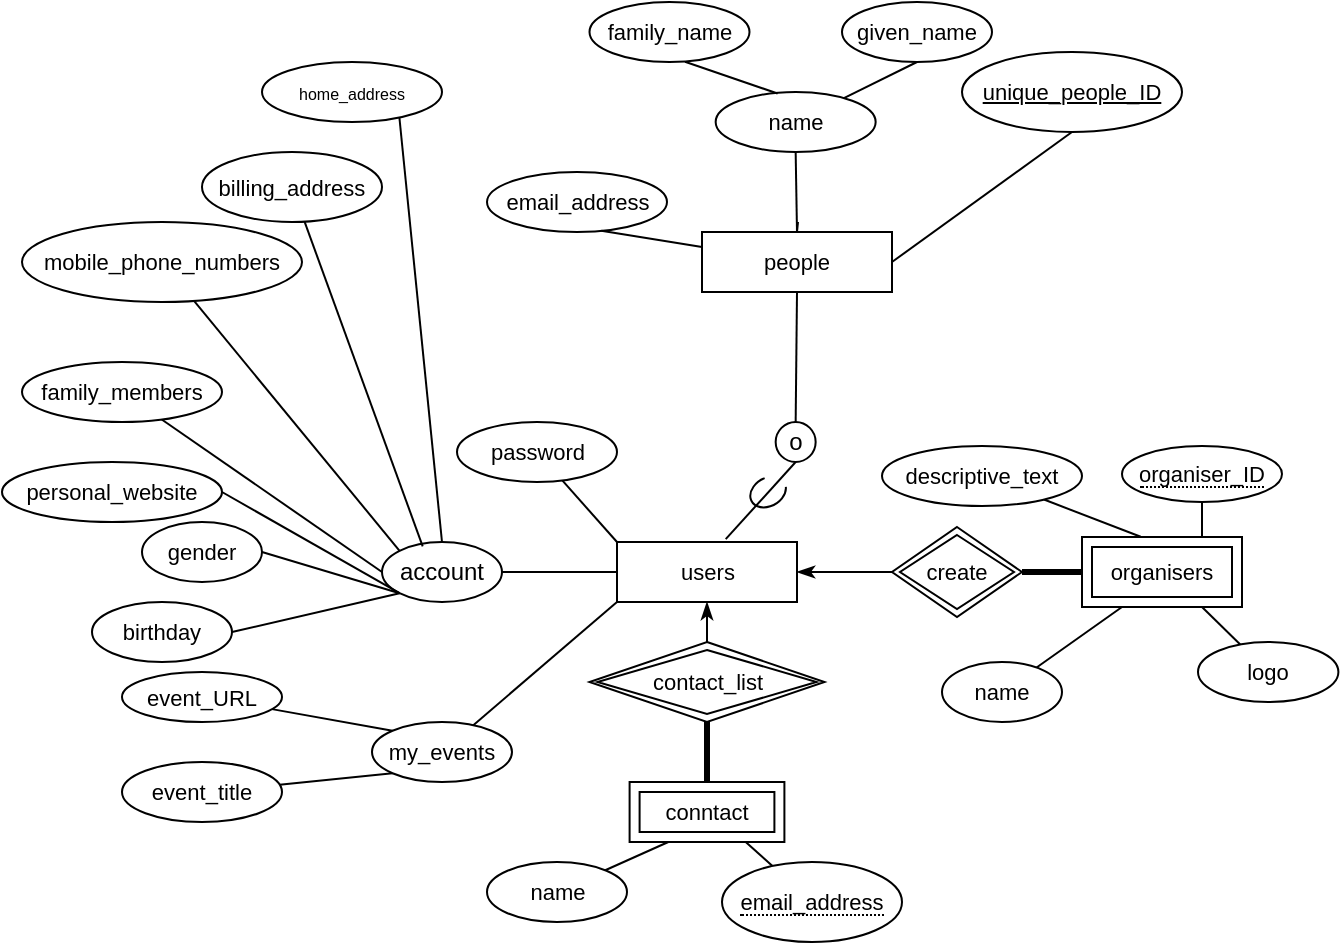 <mxfile version="15.4.1" type="github">
  <diagram id="6H4R47eBY3q_TcvJeOBk" name="Page-1">
    <mxGraphModel dx="1865" dy="547" grid="1" gridSize="10" guides="1" tooltips="1" connect="1" arrows="1" fold="1" page="1" pageScale="1" pageWidth="827" pageHeight="1169" math="0" shadow="0">
      <root>
        <mxCell id="0" />
        <mxCell id="1" parent="0" />
        <mxCell id="lGjKi2mFenc1zMOufSLO-3" value="o" style="ellipse;whiteSpace=wrap;html=1;aspect=fixed;" vertex="1" parent="1">
          <mxGeometry x="166.83" y="240" width="20" height="20" as="geometry" />
        </mxCell>
        <mxCell id="lGjKi2mFenc1zMOufSLO-13" value="account" style="ellipse;whiteSpace=wrap;html=1;" vertex="1" parent="1">
          <mxGeometry x="-30" y="300" width="60" height="30" as="geometry" />
        </mxCell>
        <mxCell id="lGjKi2mFenc1zMOufSLO-14" value="" style="endArrow=none;html=1;rounded=0;exitX=0;exitY=0;exitDx=0;exitDy=0;" edge="1" parent="1" source="lGjKi2mFenc1zMOufSLO-13" target="lGjKi2mFenc1zMOufSLO-22">
          <mxGeometry width="50" height="50" relative="1" as="geometry">
            <mxPoint x="20" y="230" as="sourcePoint" />
            <mxPoint x="70" y="180" as="targetPoint" />
          </mxGeometry>
        </mxCell>
        <mxCell id="lGjKi2mFenc1zMOufSLO-15" value="" style="endArrow=none;html=1;rounded=0;exitX=0;exitY=0.5;exitDx=0;exitDy=0;" edge="1" parent="1" source="lGjKi2mFenc1zMOufSLO-13" target="lGjKi2mFenc1zMOufSLO-23">
          <mxGeometry width="50" height="50" relative="1" as="geometry">
            <mxPoint x="330" y="200" as="sourcePoint" />
            <mxPoint x="-210" y="310" as="targetPoint" />
          </mxGeometry>
        </mxCell>
        <mxCell id="lGjKi2mFenc1zMOufSLO-16" value="" style="endArrow=none;html=1;rounded=0;entryX=0;entryY=1;entryDx=0;entryDy=0;exitX=1;exitY=0.5;exitDx=0;exitDy=0;" edge="1" parent="1" source="lGjKi2mFenc1zMOufSLO-24" target="lGjKi2mFenc1zMOufSLO-13">
          <mxGeometry width="50" height="50" relative="1" as="geometry">
            <mxPoint x="-120" y="390" as="sourcePoint" />
            <mxPoint x="-70" y="340" as="targetPoint" />
          </mxGeometry>
        </mxCell>
        <mxCell id="lGjKi2mFenc1zMOufSLO-17" value="" style="endArrow=none;html=1;rounded=0;exitX=0.339;exitY=0.072;exitDx=0;exitDy=0;exitPerimeter=0;" edge="1" parent="1" source="lGjKi2mFenc1zMOufSLO-13" target="lGjKi2mFenc1zMOufSLO-21">
          <mxGeometry width="50" height="50" relative="1" as="geometry">
            <mxPoint x="20" y="220" as="sourcePoint" />
            <mxPoint x="70" y="170" as="targetPoint" />
          </mxGeometry>
        </mxCell>
        <mxCell id="lGjKi2mFenc1zMOufSLO-18" value="" style="endArrow=none;html=1;rounded=0;entryX=0;entryY=1;entryDx=0;entryDy=0;exitX=1;exitY=0.5;exitDx=0;exitDy=0;" edge="1" parent="1" source="lGjKi2mFenc1zMOufSLO-25" target="lGjKi2mFenc1zMOufSLO-13">
          <mxGeometry width="50" height="50" relative="1" as="geometry">
            <mxPoint x="-100" y="370" as="sourcePoint" />
            <mxPoint x="-80" y="370" as="targetPoint" />
          </mxGeometry>
        </mxCell>
        <mxCell id="lGjKi2mFenc1zMOufSLO-20" value="&lt;font style=&quot;font-size: 8px&quot;&gt;home_address&lt;/font&gt;" style="ellipse;whiteSpace=wrap;html=1;" vertex="1" parent="1">
          <mxGeometry x="-90" y="60" width="90" height="30" as="geometry" />
        </mxCell>
        <mxCell id="lGjKi2mFenc1zMOufSLO-21" value="&lt;font style=&quot;font-size: 11px&quot;&gt;billing_address&lt;/font&gt;" style="ellipse;whiteSpace=wrap;html=1;fontSize=8;" vertex="1" parent="1">
          <mxGeometry x="-120" y="105" width="90" height="35" as="geometry" />
        </mxCell>
        <mxCell id="lGjKi2mFenc1zMOufSLO-22" value="mobile_phone_numbers" style="ellipse;whiteSpace=wrap;html=1;fontSize=11;" vertex="1" parent="1">
          <mxGeometry x="-210" y="140" width="140" height="40" as="geometry" />
        </mxCell>
        <mxCell id="lGjKi2mFenc1zMOufSLO-23" value="family_members" style="ellipse;whiteSpace=wrap;html=1;fontSize=11;" vertex="1" parent="1">
          <mxGeometry x="-210" y="210" width="100" height="30" as="geometry" />
        </mxCell>
        <mxCell id="lGjKi2mFenc1zMOufSLO-24" value="personal_website" style="ellipse;whiteSpace=wrap;html=1;fontSize=11;" vertex="1" parent="1">
          <mxGeometry x="-220" y="260" width="110" height="30" as="geometry" />
        </mxCell>
        <mxCell id="lGjKi2mFenc1zMOufSLO-25" value="gender" style="ellipse;whiteSpace=wrap;html=1;fontSize=11;" vertex="1" parent="1">
          <mxGeometry x="-150" y="290" width="60" height="30" as="geometry" />
        </mxCell>
        <mxCell id="lGjKi2mFenc1zMOufSLO-26" value="" style="endArrow=none;html=1;rounded=0;fontSize=11;entryX=0;entryY=1;entryDx=0;entryDy=0;exitX=1;exitY=0.5;exitDx=0;exitDy=0;" edge="1" parent="1" source="lGjKi2mFenc1zMOufSLO-27" target="lGjKi2mFenc1zMOufSLO-13">
          <mxGeometry width="50" height="50" relative="1" as="geometry">
            <mxPoint x="-100" y="380" as="sourcePoint" />
            <mxPoint x="-50" y="330" as="targetPoint" />
          </mxGeometry>
        </mxCell>
        <mxCell id="lGjKi2mFenc1zMOufSLO-27" value="birthday" style="ellipse;whiteSpace=wrap;html=1;fontSize=11;" vertex="1" parent="1">
          <mxGeometry x="-175" y="330" width="70" height="30" as="geometry" />
        </mxCell>
        <mxCell id="lGjKi2mFenc1zMOufSLO-28" value="" style="endArrow=none;html=1;rounded=0;fontSize=11;entryX=0.5;entryY=1;entryDx=0;entryDy=0;exitX=0.5;exitY=0;exitDx=0;exitDy=0;" edge="1" parent="1" target="lGjKi2mFenc1zMOufSLO-13">
          <mxGeometry width="50" height="50" relative="1" as="geometry">
            <mxPoint y="330" as="sourcePoint" />
            <mxPoint x="10" y="220" as="targetPoint" />
          </mxGeometry>
        </mxCell>
        <mxCell id="lGjKi2mFenc1zMOufSLO-97" style="edgeStyle=none;rounded=0;orthogonalLoop=1;jettySize=auto;html=1;exitX=0.5;exitY=1;exitDx=0;exitDy=0;fontSize=11;startArrow=none;startFill=0;endArrow=none;endFill=0;strokeWidth=3;" edge="1" parent="1" source="lGjKi2mFenc1zMOufSLO-41" target="lGjKi2mFenc1zMOufSLO-98">
          <mxGeometry relative="1" as="geometry">
            <mxPoint x="132.6" y="420" as="targetPoint" />
          </mxGeometry>
        </mxCell>
        <mxCell id="lGjKi2mFenc1zMOufSLO-41" value="contact_list" style="shape=rhombus;double=1;perimeter=rhombusPerimeter;whiteSpace=wrap;html=1;align=center;rounded=0;shadow=0;sketch=0;fontSize=11;" vertex="1" parent="1">
          <mxGeometry x="73.75" y="350" width="117.5" height="40" as="geometry" />
        </mxCell>
        <mxCell id="lGjKi2mFenc1zMOufSLO-57" value="" style="edgeStyle=none;rounded=0;orthogonalLoop=1;jettySize=auto;html=1;fontSize=11;endArrow=none;endFill=0;entryX=0.5;entryY=0;entryDx=0;entryDy=0;exitX=0.5;exitY=1;exitDx=0;exitDy=0;" edge="1" parent="1" source="lGjKi2mFenc1zMOufSLO-42" target="lGjKi2mFenc1zMOufSLO-43">
          <mxGeometry relative="1" as="geometry">
            <mxPoint x="178" y="100" as="sourcePoint" />
            <mxPoint x="178" y="140" as="targetPoint" />
          </mxGeometry>
        </mxCell>
        <mxCell id="lGjKi2mFenc1zMOufSLO-42" value="name" style="ellipse;whiteSpace=wrap;html=1;align=center;rounded=0;shadow=0;sketch=0;fontSize=11;" vertex="1" parent="1">
          <mxGeometry x="136.83" y="75" width="80" height="30" as="geometry" />
        </mxCell>
        <mxCell id="lGjKi2mFenc1zMOufSLO-117" style="edgeStyle=none;rounded=0;orthogonalLoop=1;jettySize=auto;html=1;exitX=0.5;exitY=0;exitDx=0;exitDy=0;fontSize=11;startArrow=none;startFill=0;endArrow=none;endFill=0;strokeWidth=1;" edge="1" parent="1" source="lGjKi2mFenc1zMOufSLO-43">
          <mxGeometry relative="1" as="geometry">
            <mxPoint x="178" y="140" as="targetPoint" />
          </mxGeometry>
        </mxCell>
        <mxCell id="lGjKi2mFenc1zMOufSLO-43" value="people" style="whiteSpace=wrap;html=1;align=center;rounded=0;shadow=0;sketch=0;fontSize=11;" vertex="1" parent="1">
          <mxGeometry x="130" y="145" width="95" height="30" as="geometry" />
        </mxCell>
        <mxCell id="lGjKi2mFenc1zMOufSLO-44" value="" style="endArrow=none;html=1;rounded=0;fontSize=11;exitX=1;exitY=0.5;exitDx=0;exitDy=0;entryX=0.5;entryY=1;entryDx=0;entryDy=0;" edge="1" parent="1" source="lGjKi2mFenc1zMOufSLO-43" target="lGjKi2mFenc1zMOufSLO-48">
          <mxGeometry relative="1" as="geometry">
            <mxPoint x="-70" y="480" as="sourcePoint" />
            <mxPoint x="90" y="480" as="targetPoint" />
          </mxGeometry>
        </mxCell>
        <mxCell id="lGjKi2mFenc1zMOufSLO-48" value="unique_people_ID" style="ellipse;whiteSpace=wrap;html=1;align=center;fontStyle=4;rounded=0;shadow=0;sketch=0;fontSize=11;" vertex="1" parent="1">
          <mxGeometry x="260" y="55" width="110" height="40" as="geometry" />
        </mxCell>
        <mxCell id="lGjKi2mFenc1zMOufSLO-49" value="email_address" style="ellipse;whiteSpace=wrap;html=1;align=center;rounded=0;shadow=0;sketch=0;fontSize=11;" vertex="1" parent="1">
          <mxGeometry x="22.5" y="115" width="90" height="30" as="geometry" />
        </mxCell>
        <mxCell id="lGjKi2mFenc1zMOufSLO-50" value="" style="endArrow=none;html=1;rounded=0;fontSize=11;entryX=0;entryY=0.25;entryDx=0;entryDy=0;exitX=0.635;exitY=0.978;exitDx=0;exitDy=0;exitPerimeter=0;" edge="1" parent="1" source="lGjKi2mFenc1zMOufSLO-49" target="lGjKi2mFenc1zMOufSLO-43">
          <mxGeometry relative="1" as="geometry">
            <mxPoint x="-90" y="350" as="sourcePoint" />
            <mxPoint x="70" y="350" as="targetPoint" />
          </mxGeometry>
        </mxCell>
        <mxCell id="lGjKi2mFenc1zMOufSLO-51" value="" style="endArrow=none;html=1;rounded=0;fontSize=11;exitX=0.5;exitY=1;exitDx=0;exitDy=0;entryX=0.5;entryY=0;entryDx=0;entryDy=0;" edge="1" parent="1" source="lGjKi2mFenc1zMOufSLO-43" target="lGjKi2mFenc1zMOufSLO-3">
          <mxGeometry relative="1" as="geometry">
            <mxPoint x="-90" y="430" as="sourcePoint" />
            <mxPoint x="160" y="270" as="targetPoint" />
          </mxGeometry>
        </mxCell>
        <mxCell id="lGjKi2mFenc1zMOufSLO-77" style="edgeStyle=none;rounded=0;orthogonalLoop=1;jettySize=auto;html=1;exitX=0;exitY=0.5;exitDx=0;exitDy=0;entryX=1;entryY=0.5;entryDx=0;entryDy=0;fontSize=11;endArrow=none;endFill=0;" edge="1" parent="1" source="lGjKi2mFenc1zMOufSLO-54" target="lGjKi2mFenc1zMOufSLO-13">
          <mxGeometry relative="1" as="geometry" />
        </mxCell>
        <mxCell id="lGjKi2mFenc1zMOufSLO-81" style="edgeStyle=none;rounded=0;orthogonalLoop=1;jettySize=auto;html=1;exitX=0.5;exitY=1;exitDx=0;exitDy=0;entryX=0.5;entryY=0;entryDx=0;entryDy=0;fontSize=11;startArrow=classicThin;startFill=1;endArrow=none;endFill=0;" edge="1" parent="1" source="lGjKi2mFenc1zMOufSLO-54" target="lGjKi2mFenc1zMOufSLO-41">
          <mxGeometry relative="1" as="geometry" />
        </mxCell>
        <mxCell id="lGjKi2mFenc1zMOufSLO-88" style="edgeStyle=none;rounded=0;orthogonalLoop=1;jettySize=auto;html=1;exitX=0;exitY=0;exitDx=0;exitDy=0;fontSize=11;startArrow=none;startFill=0;endArrow=none;endFill=0;" edge="1" parent="1" source="lGjKi2mFenc1zMOufSLO-54" target="lGjKi2mFenc1zMOufSLO-89">
          <mxGeometry relative="1" as="geometry">
            <mxPoint x="70" y="270" as="targetPoint" />
          </mxGeometry>
        </mxCell>
        <mxCell id="lGjKi2mFenc1zMOufSLO-90" style="edgeStyle=none;rounded=0;orthogonalLoop=1;jettySize=auto;html=1;exitX=0;exitY=1;exitDx=0;exitDy=0;fontSize=11;startArrow=none;startFill=0;endArrow=none;endFill=0;" edge="1" parent="1" source="lGjKi2mFenc1zMOufSLO-54" target="lGjKi2mFenc1zMOufSLO-91">
          <mxGeometry relative="1" as="geometry">
            <mxPoint y="390" as="targetPoint" />
          </mxGeometry>
        </mxCell>
        <mxCell id="lGjKi2mFenc1zMOufSLO-105" style="edgeStyle=none;rounded=0;orthogonalLoop=1;jettySize=auto;html=1;exitX=1;exitY=0.5;exitDx=0;exitDy=0;fontSize=11;startArrow=classicThin;startFill=1;endArrow=none;endFill=0;strokeWidth=1;" edge="1" parent="1" source="lGjKi2mFenc1zMOufSLO-54" target="lGjKi2mFenc1zMOufSLO-106">
          <mxGeometry relative="1" as="geometry">
            <mxPoint x="230" y="314.8" as="targetPoint" />
          </mxGeometry>
        </mxCell>
        <mxCell id="lGjKi2mFenc1zMOufSLO-54" value="users" style="whiteSpace=wrap;html=1;align=center;rounded=0;shadow=0;sketch=0;fontSize=11;" vertex="1" parent="1">
          <mxGeometry x="87.5" y="300" width="90" height="30" as="geometry" />
        </mxCell>
        <mxCell id="lGjKi2mFenc1zMOufSLO-55" value="" style="endArrow=none;html=1;rounded=0;fontSize=11;exitX=0.5;exitY=1;exitDx=0;exitDy=0;" edge="1" parent="1" source="lGjKi2mFenc1zMOufSLO-56" target="lGjKi2mFenc1zMOufSLO-42">
          <mxGeometry relative="1" as="geometry">
            <mxPoint x="-210" y="360" as="sourcePoint" />
            <mxPoint x="70" y="270" as="targetPoint" />
          </mxGeometry>
        </mxCell>
        <mxCell id="lGjKi2mFenc1zMOufSLO-56" value="given_name" style="ellipse;whiteSpace=wrap;html=1;align=center;rounded=0;shadow=0;sketch=0;fontSize=11;" vertex="1" parent="1">
          <mxGeometry x="200" y="30" width="75" height="30" as="geometry" />
        </mxCell>
        <mxCell id="lGjKi2mFenc1zMOufSLO-58" value="" style="endArrow=none;html=1;rounded=0;fontSize=11;entryX=0.387;entryY=0.025;entryDx=0;entryDy=0;exitX=0.597;exitY=0.997;exitDx=0;exitDy=0;exitPerimeter=0;entryPerimeter=0;" edge="1" parent="1" source="lGjKi2mFenc1zMOufSLO-60" target="lGjKi2mFenc1zMOufSLO-42">
          <mxGeometry relative="1" as="geometry">
            <mxPoint x="-110" y="380" as="sourcePoint" />
            <mxPoint x="70" y="270" as="targetPoint" />
          </mxGeometry>
        </mxCell>
        <mxCell id="lGjKi2mFenc1zMOufSLO-60" value="family_name" style="ellipse;whiteSpace=wrap;html=1;align=center;rounded=0;shadow=0;sketch=0;fontSize=11;" vertex="1" parent="1">
          <mxGeometry x="73.75" y="30" width="80" height="30" as="geometry" />
        </mxCell>
        <mxCell id="lGjKi2mFenc1zMOufSLO-73" value="" style="verticalLabelPosition=bottom;verticalAlign=top;html=1;shape=mxgraph.basic.arc;startAngle=0.3;endAngle=0.033;rounded=0;shadow=0;sketch=0;fontSize=11;rotation=-30;" vertex="1" parent="1">
          <mxGeometry x="153.6" y="268" width="18.9" height="14" as="geometry" />
        </mxCell>
        <mxCell id="lGjKi2mFenc1zMOufSLO-76" value="" style="endArrow=none;html=1;rounded=0;fontSize=11;entryX=0.5;entryY=1;entryDx=0;entryDy=0;startArrow=none;exitX=0.604;exitY=-0.047;exitDx=0;exitDy=0;exitPerimeter=0;" edge="1" parent="1" source="lGjKi2mFenc1zMOufSLO-54" target="lGjKi2mFenc1zMOufSLO-3">
          <mxGeometry width="50" height="50" relative="1" as="geometry">
            <mxPoint x="151.19" y="308.59" as="sourcePoint" />
            <mxPoint x="176.83" y="260" as="targetPoint" />
          </mxGeometry>
        </mxCell>
        <mxCell id="lGjKi2mFenc1zMOufSLO-78" value="" style="endArrow=none;html=1;rounded=0;fontSize=11;entryX=0.5;entryY=0;entryDx=0;entryDy=0;exitX=0.763;exitY=0.917;exitDx=0;exitDy=0;exitPerimeter=0;" edge="1" parent="1" source="lGjKi2mFenc1zMOufSLO-20" target="lGjKi2mFenc1zMOufSLO-13">
          <mxGeometry relative="1" as="geometry">
            <mxPoint x="-100" y="250" as="sourcePoint" />
            <mxPoint x="60" y="250" as="targetPoint" />
          </mxGeometry>
        </mxCell>
        <mxCell id="lGjKi2mFenc1zMOufSLO-89" value="password" style="ellipse;whiteSpace=wrap;html=1;align=center;rounded=0;shadow=0;sketch=0;fontSize=11;" vertex="1" parent="1">
          <mxGeometry x="7.5" y="240" width="80" height="30" as="geometry" />
        </mxCell>
        <mxCell id="lGjKi2mFenc1zMOufSLO-93" style="edgeStyle=none;rounded=0;orthogonalLoop=1;jettySize=auto;html=1;exitX=0;exitY=0;exitDx=0;exitDy=0;fontSize=11;startArrow=none;startFill=0;endArrow=none;endFill=0;" edge="1" parent="1" source="lGjKi2mFenc1zMOufSLO-91" target="lGjKi2mFenc1zMOufSLO-94">
          <mxGeometry relative="1" as="geometry">
            <mxPoint x="-50" y="370" as="targetPoint" />
          </mxGeometry>
        </mxCell>
        <mxCell id="lGjKi2mFenc1zMOufSLO-95" style="edgeStyle=none;rounded=0;orthogonalLoop=1;jettySize=auto;html=1;exitX=0;exitY=1;exitDx=0;exitDy=0;fontSize=11;startArrow=none;startFill=0;endArrow=none;endFill=0;" edge="1" parent="1" source="lGjKi2mFenc1zMOufSLO-91" target="lGjKi2mFenc1zMOufSLO-96">
          <mxGeometry relative="1" as="geometry">
            <mxPoint x="-80" y="440" as="targetPoint" />
          </mxGeometry>
        </mxCell>
        <mxCell id="lGjKi2mFenc1zMOufSLO-91" value="my_events" style="ellipse;whiteSpace=wrap;html=1;align=center;rounded=0;shadow=0;sketch=0;fontSize=11;" vertex="1" parent="1">
          <mxGeometry x="-35" y="390" width="70" height="30" as="geometry" />
        </mxCell>
        <mxCell id="lGjKi2mFenc1zMOufSLO-94" value="event_URL" style="ellipse;whiteSpace=wrap;html=1;align=center;rounded=0;shadow=0;sketch=0;fontSize=11;" vertex="1" parent="1">
          <mxGeometry x="-160" y="365" width="80" height="25" as="geometry" />
        </mxCell>
        <mxCell id="lGjKi2mFenc1zMOufSLO-96" value="event_title" style="ellipse;whiteSpace=wrap;html=1;align=center;rounded=0;shadow=0;sketch=0;fontSize=11;" vertex="1" parent="1">
          <mxGeometry x="-160" y="410" width="80" height="30" as="geometry" />
        </mxCell>
        <mxCell id="lGjKi2mFenc1zMOufSLO-99" style="edgeStyle=none;rounded=0;orthogonalLoop=1;jettySize=auto;html=1;exitX=0.25;exitY=1;exitDx=0;exitDy=0;fontSize=11;startArrow=none;startFill=0;endArrow=none;endFill=0;" edge="1" parent="1" source="lGjKi2mFenc1zMOufSLO-98" target="lGjKi2mFenc1zMOufSLO-100">
          <mxGeometry relative="1" as="geometry">
            <mxPoint x="90" y="450" as="targetPoint" />
          </mxGeometry>
        </mxCell>
        <mxCell id="lGjKi2mFenc1zMOufSLO-101" style="edgeStyle=none;rounded=0;orthogonalLoop=1;jettySize=auto;html=1;exitX=0.75;exitY=1;exitDx=0;exitDy=0;fontSize=11;startArrow=none;startFill=0;endArrow=none;endFill=0;" edge="1" parent="1" source="lGjKi2mFenc1zMOufSLO-98" target="lGjKi2mFenc1zMOufSLO-102">
          <mxGeometry relative="1" as="geometry">
            <mxPoint x="180" y="450" as="targetPoint" />
          </mxGeometry>
        </mxCell>
        <mxCell id="lGjKi2mFenc1zMOufSLO-98" value="conntact" style="shape=ext;margin=3;double=1;whiteSpace=wrap;html=1;align=center;rounded=0;shadow=0;sketch=0;fontSize=11;" vertex="1" parent="1">
          <mxGeometry x="93.8" y="420" width="77.4" height="30" as="geometry" />
        </mxCell>
        <mxCell id="lGjKi2mFenc1zMOufSLO-100" value="name" style="ellipse;whiteSpace=wrap;html=1;align=center;rounded=0;shadow=0;sketch=0;fontSize=11;" vertex="1" parent="1">
          <mxGeometry x="22.5" y="460" width="70" height="30" as="geometry" />
        </mxCell>
        <mxCell id="lGjKi2mFenc1zMOufSLO-102" value="&lt;span style=&quot;border-bottom: 1px dotted&quot;&gt;email_address&lt;/span&gt;" style="ellipse;whiteSpace=wrap;html=1;align=center;rounded=0;shadow=0;sketch=0;fontSize=11;" vertex="1" parent="1">
          <mxGeometry x="140" y="460" width="90" height="40" as="geometry" />
        </mxCell>
        <mxCell id="lGjKi2mFenc1zMOufSLO-107" style="edgeStyle=none;rounded=0;orthogonalLoop=1;jettySize=auto;html=1;exitX=1;exitY=0.5;exitDx=0;exitDy=0;fontSize=11;startArrow=none;startFill=0;endArrow=none;endFill=0;strokeWidth=3;" edge="1" parent="1" source="lGjKi2mFenc1zMOufSLO-106" target="lGjKi2mFenc1zMOufSLO-108">
          <mxGeometry relative="1" as="geometry">
            <mxPoint x="340" y="314.8" as="targetPoint" />
          </mxGeometry>
        </mxCell>
        <mxCell id="lGjKi2mFenc1zMOufSLO-106" value="create" style="shape=rhombus;double=1;perimeter=rhombusPerimeter;whiteSpace=wrap;html=1;align=center;rounded=0;shadow=0;sketch=0;fontSize=11;" vertex="1" parent="1">
          <mxGeometry x="225" y="292.5" width="65" height="45" as="geometry" />
        </mxCell>
        <mxCell id="lGjKi2mFenc1zMOufSLO-109" style="edgeStyle=none;rounded=0;orthogonalLoop=1;jettySize=auto;html=1;exitX=0.367;exitY=-0.003;exitDx=0;exitDy=0;fontSize=11;startArrow=none;startFill=0;endArrow=none;endFill=0;strokeWidth=1;exitPerimeter=0;" edge="1" parent="1" source="lGjKi2mFenc1zMOufSLO-108" target="lGjKi2mFenc1zMOufSLO-110">
          <mxGeometry relative="1" as="geometry">
            <mxPoint x="300" y="270" as="targetPoint" />
          </mxGeometry>
        </mxCell>
        <mxCell id="lGjKi2mFenc1zMOufSLO-111" style="edgeStyle=none;rounded=0;orthogonalLoop=1;jettySize=auto;html=1;exitX=0.25;exitY=1;exitDx=0;exitDy=0;fontSize=11;startArrow=none;startFill=0;endArrow=none;endFill=0;strokeWidth=1;" edge="1" parent="1" source="lGjKi2mFenc1zMOufSLO-108" target="lGjKi2mFenc1zMOufSLO-112">
          <mxGeometry relative="1" as="geometry">
            <mxPoint x="280" y="370" as="targetPoint" />
          </mxGeometry>
        </mxCell>
        <mxCell id="lGjKi2mFenc1zMOufSLO-113" style="edgeStyle=none;rounded=0;orthogonalLoop=1;jettySize=auto;html=1;exitX=0.75;exitY=1;exitDx=0;exitDy=0;fontSize=11;startArrow=none;startFill=0;endArrow=none;endFill=0;strokeWidth=1;" edge="1" parent="1" source="lGjKi2mFenc1zMOufSLO-108" target="lGjKi2mFenc1zMOufSLO-114">
          <mxGeometry relative="1" as="geometry">
            <mxPoint x="339.8" y="360" as="targetPoint" />
          </mxGeometry>
        </mxCell>
        <mxCell id="lGjKi2mFenc1zMOufSLO-115" style="edgeStyle=none;rounded=0;orthogonalLoop=1;jettySize=auto;html=1;exitX=0.75;exitY=0;exitDx=0;exitDy=0;fontSize=11;startArrow=none;startFill=0;endArrow=none;endFill=0;strokeWidth=1;" edge="1" parent="1" source="lGjKi2mFenc1zMOufSLO-108" target="lGjKi2mFenc1zMOufSLO-116">
          <mxGeometry relative="1" as="geometry">
            <mxPoint x="350" y="280" as="targetPoint" />
          </mxGeometry>
        </mxCell>
        <mxCell id="lGjKi2mFenc1zMOufSLO-108" value="organisers" style="shape=ext;margin=3;double=1;whiteSpace=wrap;html=1;align=center;rounded=0;shadow=0;sketch=0;fontSize=11;" vertex="1" parent="1">
          <mxGeometry x="320" y="297.5" width="80" height="35" as="geometry" />
        </mxCell>
        <mxCell id="lGjKi2mFenc1zMOufSLO-110" value="&lt;div style=&quot;text-align: left&quot;&gt;descriptive_text&lt;/div&gt;" style="ellipse;whiteSpace=wrap;html=1;align=center;rounded=0;shadow=0;sketch=0;fontSize=11;" vertex="1" parent="1">
          <mxGeometry x="220" y="252" width="100" height="30" as="geometry" />
        </mxCell>
        <mxCell id="lGjKi2mFenc1zMOufSLO-112" value="name" style="ellipse;whiteSpace=wrap;html=1;align=center;rounded=0;shadow=0;sketch=0;fontSize=11;" vertex="1" parent="1">
          <mxGeometry x="250" y="360" width="60" height="30" as="geometry" />
        </mxCell>
        <mxCell id="lGjKi2mFenc1zMOufSLO-114" value="logo" style="ellipse;whiteSpace=wrap;html=1;align=center;rounded=0;shadow=0;sketch=0;fontSize=11;" vertex="1" parent="1">
          <mxGeometry x="378.0" y="350" width="70.2" height="30" as="geometry" />
        </mxCell>
        <mxCell id="lGjKi2mFenc1zMOufSLO-116" value="&lt;span style=&quot;border-bottom: 1px dotted&quot;&gt;organiser_ID&lt;/span&gt;" style="ellipse;whiteSpace=wrap;html=1;align=center;rounded=0;shadow=0;sketch=0;fontSize=11;" vertex="1" parent="1">
          <mxGeometry x="340" y="252" width="80" height="28" as="geometry" />
        </mxCell>
      </root>
    </mxGraphModel>
  </diagram>
</mxfile>
